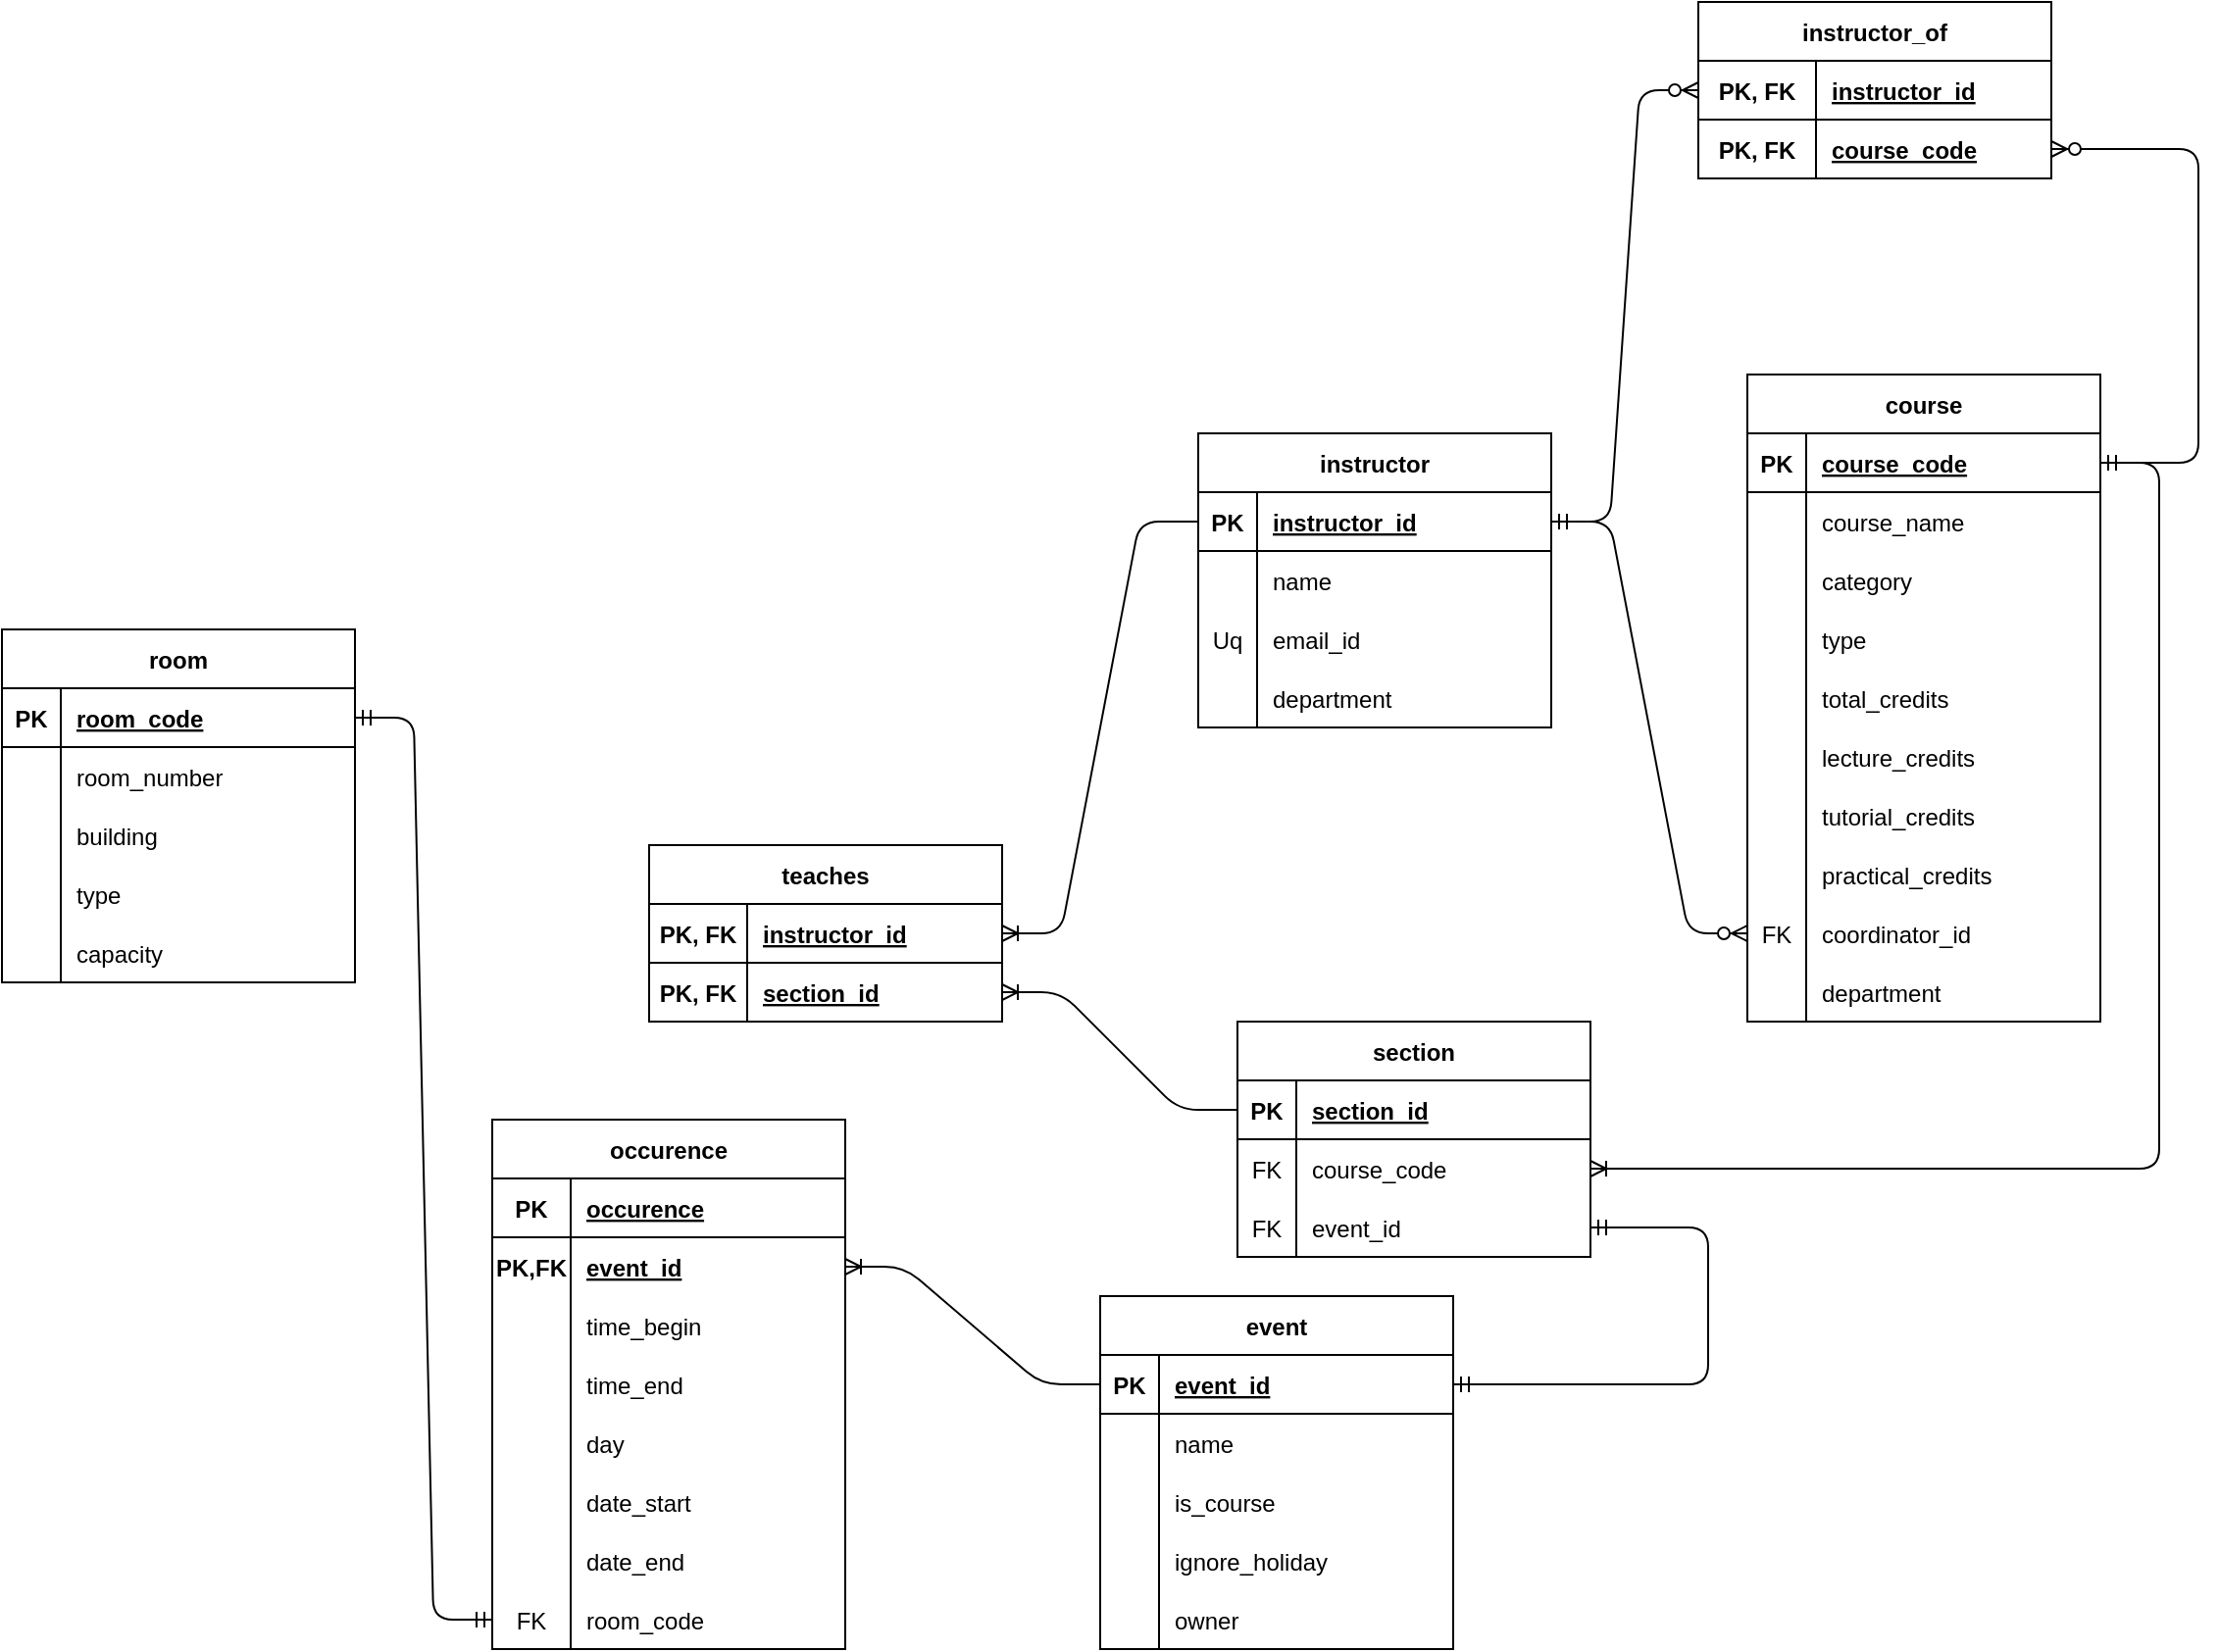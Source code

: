 <mxfile version="20.2.8" type="device"><diagram id="R2lEEEUBdFMjLlhIrx00" name="Page-1"><mxGraphModel dx="2333" dy="916" grid="1" gridSize="10" guides="1" tooltips="1" connect="1" arrows="1" fold="1" page="1" pageScale="1" pageWidth="850" pageHeight="1100" math="0" shadow="0" extFonts="Permanent Marker^https://fonts.googleapis.com/css?family=Permanent+Marker"><root><mxCell id="0"/><mxCell id="1" parent="0"/><mxCell id="2kXT-kww9R6bD1ugmdsY-1" value="instructor" style="shape=table;startSize=30;container=1;collapsible=1;childLayout=tableLayout;fixedRows=1;rowLines=0;fontStyle=1;align=center;resizeLast=1;" parent="1" vertex="1"><mxGeometry x="-10" y="320" width="180" height="150" as="geometry"><mxRectangle x="40" y="190" width="100" height="30" as="alternateBounds"/></mxGeometry></mxCell><mxCell id="2kXT-kww9R6bD1ugmdsY-2" value="" style="shape=tableRow;horizontal=0;startSize=0;swimlaneHead=0;swimlaneBody=0;fillColor=none;collapsible=0;dropTarget=0;points=[[0,0.5],[1,0.5]];portConstraint=eastwest;top=0;left=0;right=0;bottom=1;" parent="2kXT-kww9R6bD1ugmdsY-1" vertex="1"><mxGeometry y="30" width="180" height="30" as="geometry"/></mxCell><mxCell id="2kXT-kww9R6bD1ugmdsY-3" value="PK" style="shape=partialRectangle;connectable=0;fillColor=none;top=0;left=0;bottom=0;right=0;fontStyle=1;overflow=hidden;" parent="2kXT-kww9R6bD1ugmdsY-2" vertex="1"><mxGeometry width="30" height="30" as="geometry"><mxRectangle width="30" height="30" as="alternateBounds"/></mxGeometry></mxCell><mxCell id="2kXT-kww9R6bD1ugmdsY-4" value="instructor_id" style="shape=partialRectangle;connectable=0;fillColor=none;top=0;left=0;bottom=0;right=0;align=left;spacingLeft=6;fontStyle=5;overflow=hidden;" parent="2kXT-kww9R6bD1ugmdsY-2" vertex="1"><mxGeometry x="30" width="150" height="30" as="geometry"><mxRectangle width="150" height="30" as="alternateBounds"/></mxGeometry></mxCell><mxCell id="2kXT-kww9R6bD1ugmdsY-5" value="" style="shape=tableRow;horizontal=0;startSize=0;swimlaneHead=0;swimlaneBody=0;fillColor=none;collapsible=0;dropTarget=0;points=[[0,0.5],[1,0.5]];portConstraint=eastwest;top=0;left=0;right=0;bottom=0;" parent="2kXT-kww9R6bD1ugmdsY-1" vertex="1"><mxGeometry y="60" width="180" height="30" as="geometry"/></mxCell><mxCell id="2kXT-kww9R6bD1ugmdsY-6" value="" style="shape=partialRectangle;connectable=0;fillColor=none;top=0;left=0;bottom=0;right=0;editable=1;overflow=hidden;" parent="2kXT-kww9R6bD1ugmdsY-5" vertex="1"><mxGeometry width="30" height="30" as="geometry"><mxRectangle width="30" height="30" as="alternateBounds"/></mxGeometry></mxCell><mxCell id="2kXT-kww9R6bD1ugmdsY-7" value="name" style="shape=partialRectangle;connectable=0;fillColor=none;top=0;left=0;bottom=0;right=0;align=left;spacingLeft=6;overflow=hidden;" parent="2kXT-kww9R6bD1ugmdsY-5" vertex="1"><mxGeometry x="30" width="150" height="30" as="geometry"><mxRectangle width="150" height="30" as="alternateBounds"/></mxGeometry></mxCell><mxCell id="jFfILA4gGpIiPbLaMS4I-1" value="" style="shape=tableRow;horizontal=0;startSize=0;swimlaneHead=0;swimlaneBody=0;fillColor=none;collapsible=0;dropTarget=0;points=[[0,0.5],[1,0.5]];portConstraint=eastwest;top=0;left=0;right=0;bottom=0;" vertex="1" parent="2kXT-kww9R6bD1ugmdsY-1"><mxGeometry y="90" width="180" height="30" as="geometry"/></mxCell><mxCell id="jFfILA4gGpIiPbLaMS4I-2" value="Uq" style="shape=partialRectangle;connectable=0;fillColor=none;top=0;left=0;bottom=0;right=0;fontStyle=0;overflow=hidden;" vertex="1" parent="jFfILA4gGpIiPbLaMS4I-1"><mxGeometry width="30" height="30" as="geometry"><mxRectangle width="30" height="30" as="alternateBounds"/></mxGeometry></mxCell><mxCell id="jFfILA4gGpIiPbLaMS4I-3" value="email_id" style="shape=partialRectangle;connectable=0;fillColor=none;top=0;left=0;bottom=0;right=0;align=left;spacingLeft=6;fontStyle=0;overflow=hidden;" vertex="1" parent="jFfILA4gGpIiPbLaMS4I-1"><mxGeometry x="30" width="150" height="30" as="geometry"><mxRectangle width="150" height="30" as="alternateBounds"/></mxGeometry></mxCell><mxCell id="jFfILA4gGpIiPbLaMS4I-138" value="" style="shape=tableRow;horizontal=0;startSize=0;swimlaneHead=0;swimlaneBody=0;fillColor=none;collapsible=0;dropTarget=0;points=[[0,0.5],[1,0.5]];portConstraint=eastwest;top=0;left=0;right=0;bottom=0;" vertex="1" parent="2kXT-kww9R6bD1ugmdsY-1"><mxGeometry y="120" width="180" height="30" as="geometry"/></mxCell><mxCell id="jFfILA4gGpIiPbLaMS4I-139" value="" style="shape=partialRectangle;connectable=0;fillColor=none;top=0;left=0;bottom=0;right=0;editable=1;overflow=hidden;" vertex="1" parent="jFfILA4gGpIiPbLaMS4I-138"><mxGeometry width="30" height="30" as="geometry"><mxRectangle width="30" height="30" as="alternateBounds"/></mxGeometry></mxCell><mxCell id="jFfILA4gGpIiPbLaMS4I-140" value="department" style="shape=partialRectangle;connectable=0;fillColor=none;top=0;left=0;bottom=0;right=0;align=left;spacingLeft=6;overflow=hidden;" vertex="1" parent="jFfILA4gGpIiPbLaMS4I-138"><mxGeometry x="30" width="150" height="30" as="geometry"><mxRectangle width="150" height="30" as="alternateBounds"/></mxGeometry></mxCell><mxCell id="2kXT-kww9R6bD1ugmdsY-14" value="course" style="shape=table;startSize=30;container=1;collapsible=1;childLayout=tableLayout;fixedRows=1;rowLines=0;fontStyle=1;align=center;resizeLast=1;" parent="1" vertex="1"><mxGeometry x="270" y="290" width="180" height="330" as="geometry"/></mxCell><mxCell id="2kXT-kww9R6bD1ugmdsY-15" value="" style="shape=tableRow;horizontal=0;startSize=0;swimlaneHead=0;swimlaneBody=0;fillColor=none;collapsible=0;dropTarget=0;points=[[0,0.5],[1,0.5]];portConstraint=eastwest;top=0;left=0;right=0;bottom=1;" parent="2kXT-kww9R6bD1ugmdsY-14" vertex="1"><mxGeometry y="30" width="180" height="30" as="geometry"/></mxCell><mxCell id="2kXT-kww9R6bD1ugmdsY-16" value="PK" style="shape=partialRectangle;connectable=0;fillColor=none;top=0;left=0;bottom=0;right=0;fontStyle=1;overflow=hidden;" parent="2kXT-kww9R6bD1ugmdsY-15" vertex="1"><mxGeometry width="30" height="30" as="geometry"><mxRectangle width="30" height="30" as="alternateBounds"/></mxGeometry></mxCell><mxCell id="2kXT-kww9R6bD1ugmdsY-17" value="course_code" style="shape=partialRectangle;connectable=0;fillColor=none;top=0;left=0;bottom=0;right=0;align=left;spacingLeft=6;fontStyle=5;overflow=hidden;" parent="2kXT-kww9R6bD1ugmdsY-15" vertex="1"><mxGeometry x="30" width="150" height="30" as="geometry"><mxRectangle width="150" height="30" as="alternateBounds"/></mxGeometry></mxCell><mxCell id="2kXT-kww9R6bD1ugmdsY-18" value="" style="shape=tableRow;horizontal=0;startSize=0;swimlaneHead=0;swimlaneBody=0;fillColor=none;collapsible=0;dropTarget=0;points=[[0,0.5],[1,0.5]];portConstraint=eastwest;top=0;left=0;right=0;bottom=0;swimlaneLine=1;" parent="2kXT-kww9R6bD1ugmdsY-14" vertex="1"><mxGeometry y="60" width="180" height="30" as="geometry"/></mxCell><mxCell id="2kXT-kww9R6bD1ugmdsY-19" value="" style="shape=partialRectangle;connectable=0;fillColor=none;top=0;left=0;bottom=0;right=0;editable=1;overflow=hidden;" parent="2kXT-kww9R6bD1ugmdsY-18" vertex="1"><mxGeometry width="30" height="30" as="geometry"><mxRectangle width="30" height="30" as="alternateBounds"/></mxGeometry></mxCell><mxCell id="2kXT-kww9R6bD1ugmdsY-20" value="course_name" style="shape=partialRectangle;connectable=0;fillColor=none;top=0;left=0;bottom=0;right=0;align=left;spacingLeft=6;overflow=hidden;" parent="2kXT-kww9R6bD1ugmdsY-18" vertex="1"><mxGeometry x="30" width="150" height="30" as="geometry"><mxRectangle width="150" height="30" as="alternateBounds"/></mxGeometry></mxCell><mxCell id="2kXT-kww9R6bD1ugmdsY-21" value="" style="shape=tableRow;horizontal=0;startSize=0;swimlaneHead=0;swimlaneBody=0;fillColor=none;collapsible=0;dropTarget=0;points=[[0,0.5],[1,0.5]];portConstraint=eastwest;top=0;left=0;right=0;bottom=0;" parent="2kXT-kww9R6bD1ugmdsY-14" vertex="1"><mxGeometry y="90" width="180" height="30" as="geometry"/></mxCell><mxCell id="2kXT-kww9R6bD1ugmdsY-22" value="" style="shape=partialRectangle;connectable=0;fillColor=none;top=0;left=0;bottom=0;right=0;editable=1;overflow=hidden;" parent="2kXT-kww9R6bD1ugmdsY-21" vertex="1"><mxGeometry width="30" height="30" as="geometry"><mxRectangle width="30" height="30" as="alternateBounds"/></mxGeometry></mxCell><mxCell id="2kXT-kww9R6bD1ugmdsY-23" value="category" style="shape=partialRectangle;connectable=0;fillColor=none;top=0;left=0;bottom=0;right=0;align=left;spacingLeft=6;overflow=hidden;" parent="2kXT-kww9R6bD1ugmdsY-21" vertex="1"><mxGeometry x="30" width="150" height="30" as="geometry"><mxRectangle width="150" height="30" as="alternateBounds"/></mxGeometry></mxCell><mxCell id="2kXT-kww9R6bD1ugmdsY-24" value="" style="shape=tableRow;horizontal=0;startSize=0;swimlaneHead=0;swimlaneBody=0;fillColor=none;collapsible=0;dropTarget=0;points=[[0,0.5],[1,0.5]];portConstraint=eastwest;top=0;left=0;right=0;bottom=0;" parent="2kXT-kww9R6bD1ugmdsY-14" vertex="1"><mxGeometry y="120" width="180" height="30" as="geometry"/></mxCell><mxCell id="2kXT-kww9R6bD1ugmdsY-25" value="" style="shape=partialRectangle;connectable=0;fillColor=none;top=0;left=0;bottom=0;right=0;editable=1;overflow=hidden;" parent="2kXT-kww9R6bD1ugmdsY-24" vertex="1"><mxGeometry width="30" height="30" as="geometry"><mxRectangle width="30" height="30" as="alternateBounds"/></mxGeometry></mxCell><mxCell id="2kXT-kww9R6bD1ugmdsY-26" value="type" style="shape=partialRectangle;connectable=0;fillColor=none;top=0;left=0;bottom=0;right=0;align=left;spacingLeft=6;overflow=hidden;" parent="2kXT-kww9R6bD1ugmdsY-24" vertex="1"><mxGeometry x="30" width="150" height="30" as="geometry"><mxRectangle width="150" height="30" as="alternateBounds"/></mxGeometry></mxCell><mxCell id="2kXT-kww9R6bD1ugmdsY-28" value="" style="shape=tableRow;horizontal=0;startSize=0;swimlaneHead=0;swimlaneBody=0;fillColor=none;collapsible=0;dropTarget=0;points=[[0,0.5],[1,0.5]];portConstraint=eastwest;top=0;left=0;right=0;bottom=0;" parent="2kXT-kww9R6bD1ugmdsY-14" vertex="1"><mxGeometry y="150" width="180" height="30" as="geometry"/></mxCell><mxCell id="2kXT-kww9R6bD1ugmdsY-29" value="" style="shape=partialRectangle;connectable=0;fillColor=none;top=0;left=0;bottom=0;right=0;editable=1;overflow=hidden;" parent="2kXT-kww9R6bD1ugmdsY-28" vertex="1"><mxGeometry width="30" height="30" as="geometry"><mxRectangle width="30" height="30" as="alternateBounds"/></mxGeometry></mxCell><mxCell id="2kXT-kww9R6bD1ugmdsY-30" value="total_credits" style="shape=partialRectangle;connectable=0;fillColor=none;top=0;left=0;bottom=0;right=0;align=left;spacingLeft=6;overflow=hidden;" parent="2kXT-kww9R6bD1ugmdsY-28" vertex="1"><mxGeometry x="30" width="150" height="30" as="geometry"><mxRectangle width="150" height="30" as="alternateBounds"/></mxGeometry></mxCell><mxCell id="2kXT-kww9R6bD1ugmdsY-36" value="" style="shape=tableRow;horizontal=0;startSize=0;swimlaneHead=0;swimlaneBody=0;fillColor=none;collapsible=0;dropTarget=0;points=[[0,0.5],[1,0.5]];portConstraint=eastwest;top=0;left=0;right=0;bottom=0;" parent="2kXT-kww9R6bD1ugmdsY-14" vertex="1"><mxGeometry y="180" width="180" height="30" as="geometry"/></mxCell><mxCell id="2kXT-kww9R6bD1ugmdsY-37" value="" style="shape=partialRectangle;connectable=0;fillColor=none;top=0;left=0;bottom=0;right=0;editable=1;overflow=hidden;" parent="2kXT-kww9R6bD1ugmdsY-36" vertex="1"><mxGeometry width="30" height="30" as="geometry"><mxRectangle width="30" height="30" as="alternateBounds"/></mxGeometry></mxCell><mxCell id="2kXT-kww9R6bD1ugmdsY-38" value="lecture_credits" style="shape=partialRectangle;connectable=0;fillColor=none;top=0;left=0;bottom=0;right=0;align=left;spacingLeft=6;overflow=hidden;" parent="2kXT-kww9R6bD1ugmdsY-36" vertex="1"><mxGeometry x="30" width="150" height="30" as="geometry"><mxRectangle width="150" height="30" as="alternateBounds"/></mxGeometry></mxCell><mxCell id="2kXT-kww9R6bD1ugmdsY-32" value="" style="shape=tableRow;horizontal=0;startSize=0;swimlaneHead=0;swimlaneBody=0;fillColor=none;collapsible=0;dropTarget=0;points=[[0,0.5],[1,0.5]];portConstraint=eastwest;top=0;left=0;right=0;bottom=0;" parent="2kXT-kww9R6bD1ugmdsY-14" vertex="1"><mxGeometry y="210" width="180" height="30" as="geometry"/></mxCell><mxCell id="2kXT-kww9R6bD1ugmdsY-33" value="" style="shape=partialRectangle;connectable=0;fillColor=none;top=0;left=0;bottom=0;right=0;editable=1;overflow=hidden;" parent="2kXT-kww9R6bD1ugmdsY-32" vertex="1"><mxGeometry width="30" height="30" as="geometry"><mxRectangle width="30" height="30" as="alternateBounds"/></mxGeometry></mxCell><mxCell id="2kXT-kww9R6bD1ugmdsY-34" value="tutorial_credits" style="shape=partialRectangle;connectable=0;fillColor=none;top=0;left=0;bottom=0;right=0;align=left;spacingLeft=6;overflow=hidden;" parent="2kXT-kww9R6bD1ugmdsY-32" vertex="1"><mxGeometry x="30" width="150" height="30" as="geometry"><mxRectangle width="150" height="30" as="alternateBounds"/></mxGeometry></mxCell><mxCell id="2kXT-kww9R6bD1ugmdsY-40" value="" style="shape=tableRow;horizontal=0;startSize=0;swimlaneHead=0;swimlaneBody=0;fillColor=none;collapsible=0;dropTarget=0;points=[[0,0.5],[1,0.5]];portConstraint=eastwest;top=0;left=0;right=0;bottom=0;" parent="2kXT-kww9R6bD1ugmdsY-14" vertex="1"><mxGeometry y="240" width="180" height="30" as="geometry"/></mxCell><mxCell id="2kXT-kww9R6bD1ugmdsY-41" value="" style="shape=partialRectangle;connectable=0;fillColor=none;top=0;left=0;bottom=0;right=0;editable=1;overflow=hidden;" parent="2kXT-kww9R6bD1ugmdsY-40" vertex="1"><mxGeometry width="30" height="30" as="geometry"><mxRectangle width="30" height="30" as="alternateBounds"/></mxGeometry></mxCell><mxCell id="2kXT-kww9R6bD1ugmdsY-42" value="practical_credits" style="shape=partialRectangle;connectable=0;fillColor=none;top=0;left=0;bottom=0;right=0;align=left;spacingLeft=6;overflow=hidden;" parent="2kXT-kww9R6bD1ugmdsY-40" vertex="1"><mxGeometry x="30" width="150" height="30" as="geometry"><mxRectangle width="150" height="30" as="alternateBounds"/></mxGeometry></mxCell><mxCell id="2kXT-kww9R6bD1ugmdsY-48" value="" style="shape=tableRow;horizontal=0;startSize=0;swimlaneHead=0;swimlaneBody=0;fillColor=none;collapsible=0;dropTarget=0;points=[[0,0.5],[1,0.5]];portConstraint=eastwest;top=0;left=0;right=0;bottom=0;" parent="2kXT-kww9R6bD1ugmdsY-14" vertex="1"><mxGeometry y="270" width="180" height="30" as="geometry"/></mxCell><mxCell id="2kXT-kww9R6bD1ugmdsY-49" value="FK" style="shape=partialRectangle;connectable=0;fillColor=none;top=0;left=0;bottom=0;right=0;fontStyle=0;overflow=hidden;" parent="2kXT-kww9R6bD1ugmdsY-48" vertex="1"><mxGeometry width="30" height="30" as="geometry"><mxRectangle width="30" height="30" as="alternateBounds"/></mxGeometry></mxCell><mxCell id="2kXT-kww9R6bD1ugmdsY-50" value="coordinator_id" style="shape=partialRectangle;connectable=0;fillColor=none;top=0;left=0;bottom=0;right=0;align=left;spacingLeft=6;fontStyle=0;overflow=hidden;" parent="2kXT-kww9R6bD1ugmdsY-48" vertex="1"><mxGeometry x="30" width="150" height="30" as="geometry"><mxRectangle width="150" height="30" as="alternateBounds"/></mxGeometry></mxCell><mxCell id="jFfILA4gGpIiPbLaMS4I-135" value="" style="shape=tableRow;horizontal=0;startSize=0;swimlaneHead=0;swimlaneBody=0;fillColor=none;collapsible=0;dropTarget=0;points=[[0,0.5],[1,0.5]];portConstraint=eastwest;top=0;left=0;right=0;bottom=0;" vertex="1" parent="2kXT-kww9R6bD1ugmdsY-14"><mxGeometry y="300" width="180" height="30" as="geometry"/></mxCell><mxCell id="jFfILA4gGpIiPbLaMS4I-136" value="" style="shape=partialRectangle;connectable=0;fillColor=none;top=0;left=0;bottom=0;right=0;editable=1;overflow=hidden;" vertex="1" parent="jFfILA4gGpIiPbLaMS4I-135"><mxGeometry width="30" height="30" as="geometry"><mxRectangle width="30" height="30" as="alternateBounds"/></mxGeometry></mxCell><mxCell id="jFfILA4gGpIiPbLaMS4I-137" value="department" style="shape=partialRectangle;connectable=0;fillColor=none;top=0;left=0;bottom=0;right=0;align=left;spacingLeft=6;overflow=hidden;" vertex="1" parent="jFfILA4gGpIiPbLaMS4I-135"><mxGeometry x="30" width="150" height="30" as="geometry"><mxRectangle width="150" height="30" as="alternateBounds"/></mxGeometry></mxCell><mxCell id="2kXT-kww9R6bD1ugmdsY-51" value="" style="edgeStyle=entityRelationEdgeStyle;fontSize=12;html=1;endArrow=ERzeroToMany;startArrow=ERmandOne;rounded=1;entryX=0;entryY=0.5;entryDx=0;entryDy=0;exitX=1;exitY=0.5;exitDx=0;exitDy=0;" parent="1" source="2kXT-kww9R6bD1ugmdsY-2" target="2kXT-kww9R6bD1ugmdsY-48" edge="1"><mxGeometry width="100" height="100" relative="1" as="geometry"><mxPoint x="10" y="550" as="sourcePoint"/><mxPoint x="220" y="510" as="targetPoint"/></mxGeometry></mxCell><mxCell id="2kXT-kww9R6bD1ugmdsY-52" value="instructor_of" style="shape=table;startSize=30;container=1;collapsible=1;childLayout=tableLayout;fixedRows=1;rowLines=0;fontStyle=1;align=center;resizeLast=1;" parent="1" vertex="1"><mxGeometry x="245" y="100" width="180" height="90" as="geometry"/></mxCell><mxCell id="2kXT-kww9R6bD1ugmdsY-53" value="" style="shape=tableRow;horizontal=0;startSize=0;swimlaneHead=0;swimlaneBody=0;fillColor=none;collapsible=0;dropTarget=0;points=[[0,0.5],[1,0.5]];portConstraint=eastwest;top=0;left=0;right=0;bottom=1;" parent="2kXT-kww9R6bD1ugmdsY-52" vertex="1"><mxGeometry y="30" width="180" height="30" as="geometry"/></mxCell><mxCell id="2kXT-kww9R6bD1ugmdsY-54" value="PK, FK" style="shape=partialRectangle;connectable=0;fillColor=none;top=0;left=0;bottom=0;right=0;fontStyle=1;overflow=hidden;" parent="2kXT-kww9R6bD1ugmdsY-53" vertex="1"><mxGeometry width="60" height="30" as="geometry"><mxRectangle width="60" height="30" as="alternateBounds"/></mxGeometry></mxCell><mxCell id="2kXT-kww9R6bD1ugmdsY-55" value="instructor_id" style="shape=partialRectangle;connectable=0;fillColor=none;top=0;left=0;bottom=0;right=0;align=left;spacingLeft=6;fontStyle=5;overflow=hidden;" parent="2kXT-kww9R6bD1ugmdsY-53" vertex="1"><mxGeometry x="60" width="120" height="30" as="geometry"><mxRectangle width="120" height="30" as="alternateBounds"/></mxGeometry></mxCell><mxCell id="2kXT-kww9R6bD1ugmdsY-66" value="" style="shape=tableRow;horizontal=0;startSize=0;swimlaneHead=0;swimlaneBody=0;fillColor=none;collapsible=0;dropTarget=0;points=[[0,0.5],[1,0.5]];portConstraint=eastwest;top=0;left=0;right=0;bottom=1;" parent="2kXT-kww9R6bD1ugmdsY-52" vertex="1"><mxGeometry y="60" width="180" height="30" as="geometry"/></mxCell><mxCell id="2kXT-kww9R6bD1ugmdsY-67" value="PK, FK" style="shape=partialRectangle;connectable=0;fillColor=none;top=0;left=0;bottom=0;right=0;fontStyle=1;overflow=hidden;" parent="2kXT-kww9R6bD1ugmdsY-66" vertex="1"><mxGeometry width="60" height="30" as="geometry"><mxRectangle width="60" height="30" as="alternateBounds"/></mxGeometry></mxCell><mxCell id="2kXT-kww9R6bD1ugmdsY-68" value="course_code" style="shape=partialRectangle;connectable=0;fillColor=none;top=0;left=0;bottom=0;right=0;align=left;spacingLeft=6;fontStyle=5;overflow=hidden;" parent="2kXT-kww9R6bD1ugmdsY-66" vertex="1"><mxGeometry x="60" width="120" height="30" as="geometry"><mxRectangle width="120" height="30" as="alternateBounds"/></mxGeometry></mxCell><mxCell id="2kXT-kww9R6bD1ugmdsY-69" value="" style="edgeStyle=entityRelationEdgeStyle;fontSize=12;html=1;endArrow=ERzeroToMany;startArrow=ERmandOne;rounded=1;entryX=0;entryY=0.5;entryDx=0;entryDy=0;exitX=1;exitY=0.5;exitDx=0;exitDy=0;" parent="1" source="2kXT-kww9R6bD1ugmdsY-2" target="2kXT-kww9R6bD1ugmdsY-53" edge="1"><mxGeometry width="100" height="100" relative="1" as="geometry"><mxPoint x="370" y="470" as="sourcePoint"/><mxPoint x="470" y="370" as="targetPoint"/></mxGeometry></mxCell><mxCell id="2kXT-kww9R6bD1ugmdsY-70" value="" style="fontSize=12;html=1;endArrow=ERzeroToMany;startArrow=ERmandOne;rounded=1;entryX=1;entryY=0.5;entryDx=0;entryDy=0;edgeStyle=orthogonalEdgeStyle;exitX=1;exitY=0.5;exitDx=0;exitDy=0;" parent="1" source="2kXT-kww9R6bD1ugmdsY-15" target="2kXT-kww9R6bD1ugmdsY-66" edge="1"><mxGeometry width="100" height="100" relative="1" as="geometry"><mxPoint x="550" y="350" as="sourcePoint"/><mxPoint x="470" y="350" as="targetPoint"/><Array as="points"><mxPoint x="500" y="335"/><mxPoint x="500" y="175"/></Array></mxGeometry></mxCell><mxCell id="2kXT-kww9R6bD1ugmdsY-71" value="section" style="shape=table;startSize=30;container=1;collapsible=1;childLayout=tableLayout;fixedRows=1;rowLines=0;fontStyle=1;align=center;resizeLast=1;" parent="1" vertex="1"><mxGeometry x="10" y="620" width="180" height="120" as="geometry"/></mxCell><mxCell id="2kXT-kww9R6bD1ugmdsY-72" value="" style="shape=tableRow;horizontal=0;startSize=0;swimlaneHead=0;swimlaneBody=0;fillColor=none;collapsible=0;dropTarget=0;points=[[0,0.5],[1,0.5]];portConstraint=eastwest;top=0;left=0;right=0;bottom=1;" parent="2kXT-kww9R6bD1ugmdsY-71" vertex="1"><mxGeometry y="30" width="180" height="30" as="geometry"/></mxCell><mxCell id="2kXT-kww9R6bD1ugmdsY-73" value="PK" style="shape=partialRectangle;connectable=0;fillColor=none;top=0;left=0;bottom=0;right=0;fontStyle=1;overflow=hidden;" parent="2kXT-kww9R6bD1ugmdsY-72" vertex="1"><mxGeometry width="30" height="30" as="geometry"><mxRectangle width="30" height="30" as="alternateBounds"/></mxGeometry></mxCell><mxCell id="2kXT-kww9R6bD1ugmdsY-74" value="section_id" style="shape=partialRectangle;connectable=0;fillColor=none;top=0;left=0;bottom=0;right=0;align=left;spacingLeft=6;fontStyle=5;overflow=hidden;" parent="2kXT-kww9R6bD1ugmdsY-72" vertex="1"><mxGeometry x="30" width="150" height="30" as="geometry"><mxRectangle width="150" height="30" as="alternateBounds"/></mxGeometry></mxCell><mxCell id="jFfILA4gGpIiPbLaMS4I-7" value="" style="shape=tableRow;horizontal=0;startSize=0;swimlaneHead=0;swimlaneBody=0;fillColor=none;collapsible=0;dropTarget=0;points=[[0,0.5],[1,0.5]];portConstraint=eastwest;top=0;left=0;right=0;bottom=0;" vertex="1" parent="2kXT-kww9R6bD1ugmdsY-71"><mxGeometry y="60" width="180" height="30" as="geometry"/></mxCell><mxCell id="jFfILA4gGpIiPbLaMS4I-8" value="FK" style="shape=partialRectangle;connectable=0;fillColor=none;top=0;left=0;bottom=0;right=0;fontStyle=0;overflow=hidden;" vertex="1" parent="jFfILA4gGpIiPbLaMS4I-7"><mxGeometry width="30" height="30" as="geometry"><mxRectangle width="30" height="30" as="alternateBounds"/></mxGeometry></mxCell><mxCell id="jFfILA4gGpIiPbLaMS4I-9" value="course_code" style="shape=partialRectangle;connectable=0;fillColor=none;top=0;left=0;bottom=0;right=0;align=left;spacingLeft=6;fontStyle=0;overflow=hidden;" vertex="1" parent="jFfILA4gGpIiPbLaMS4I-7"><mxGeometry x="30" width="150" height="30" as="geometry"><mxRectangle width="150" height="30" as="alternateBounds"/></mxGeometry></mxCell><mxCell id="jFfILA4gGpIiPbLaMS4I-132" value="" style="shape=tableRow;horizontal=0;startSize=0;swimlaneHead=0;swimlaneBody=0;fillColor=none;collapsible=0;dropTarget=0;points=[[0,0.5],[1,0.5]];portConstraint=eastwest;top=0;left=0;right=0;bottom=0;" vertex="1" parent="2kXT-kww9R6bD1ugmdsY-71"><mxGeometry y="90" width="180" height="30" as="geometry"/></mxCell><mxCell id="jFfILA4gGpIiPbLaMS4I-133" value="FK" style="shape=partialRectangle;connectable=0;fillColor=none;top=0;left=0;bottom=0;right=0;fontStyle=0;overflow=hidden;" vertex="1" parent="jFfILA4gGpIiPbLaMS4I-132"><mxGeometry width="30" height="30" as="geometry"><mxRectangle width="30" height="30" as="alternateBounds"/></mxGeometry></mxCell><mxCell id="jFfILA4gGpIiPbLaMS4I-134" value="event_id" style="shape=partialRectangle;connectable=0;fillColor=none;top=0;left=0;bottom=0;right=0;align=left;spacingLeft=6;fontStyle=0;overflow=hidden;" vertex="1" parent="jFfILA4gGpIiPbLaMS4I-132"><mxGeometry x="30" width="150" height="30" as="geometry"><mxRectangle width="150" height="30" as="alternateBounds"/></mxGeometry></mxCell><mxCell id="jFfILA4gGpIiPbLaMS4I-10" value="" style="edgeStyle=orthogonalEdgeStyle;fontSize=12;html=1;endArrow=ERoneToMany;rounded=1;exitX=1;exitY=0.5;exitDx=0;exitDy=0;entryX=1;entryY=0.5;entryDx=0;entryDy=0;" edge="1" parent="1" source="2kXT-kww9R6bD1ugmdsY-15" target="jFfILA4gGpIiPbLaMS4I-7"><mxGeometry width="100" height="100" relative="1" as="geometry"><mxPoint x="430" y="610" as="sourcePoint"/><mxPoint x="290" y="670" as="targetPoint"/><Array as="points"><mxPoint x="480" y="335"/><mxPoint x="480" y="695"/></Array></mxGeometry></mxCell><mxCell id="jFfILA4gGpIiPbLaMS4I-11" value="teaches" style="shape=table;startSize=30;container=1;collapsible=1;childLayout=tableLayout;fixedRows=1;rowLines=0;fontStyle=1;align=center;resizeLast=1;" vertex="1" parent="1"><mxGeometry x="-290" y="530" width="180" height="90" as="geometry"/></mxCell><mxCell id="jFfILA4gGpIiPbLaMS4I-12" value="" style="shape=tableRow;horizontal=0;startSize=0;swimlaneHead=0;swimlaneBody=0;fillColor=none;collapsible=0;dropTarget=0;points=[[0,0.5],[1,0.5]];portConstraint=eastwest;top=0;left=0;right=0;bottom=1;" vertex="1" parent="jFfILA4gGpIiPbLaMS4I-11"><mxGeometry y="30" width="180" height="30" as="geometry"/></mxCell><mxCell id="jFfILA4gGpIiPbLaMS4I-13" value="PK, FK" style="shape=partialRectangle;connectable=0;fillColor=none;top=0;left=0;bottom=0;right=0;fontStyle=1;overflow=hidden;" vertex="1" parent="jFfILA4gGpIiPbLaMS4I-12"><mxGeometry width="50" height="30" as="geometry"><mxRectangle width="50" height="30" as="alternateBounds"/></mxGeometry></mxCell><mxCell id="jFfILA4gGpIiPbLaMS4I-14" value="instructor_id" style="shape=partialRectangle;connectable=0;fillColor=none;top=0;left=0;bottom=0;right=0;align=left;spacingLeft=6;fontStyle=5;overflow=hidden;" vertex="1" parent="jFfILA4gGpIiPbLaMS4I-12"><mxGeometry x="50" width="130" height="30" as="geometry"><mxRectangle width="130" height="30" as="alternateBounds"/></mxGeometry></mxCell><mxCell id="jFfILA4gGpIiPbLaMS4I-24" value="" style="shape=tableRow;horizontal=0;startSize=0;swimlaneHead=0;swimlaneBody=0;fillColor=none;collapsible=0;dropTarget=0;points=[[0,0.5],[1,0.5]];portConstraint=eastwest;top=0;left=0;right=0;bottom=0;" vertex="1" parent="jFfILA4gGpIiPbLaMS4I-11"><mxGeometry y="60" width="180" height="30" as="geometry"/></mxCell><mxCell id="jFfILA4gGpIiPbLaMS4I-25" value="PK, FK" style="shape=partialRectangle;connectable=0;fillColor=none;top=0;left=0;bottom=0;right=0;fontStyle=1;overflow=hidden;" vertex="1" parent="jFfILA4gGpIiPbLaMS4I-24"><mxGeometry width="50" height="30" as="geometry"><mxRectangle width="50" height="30" as="alternateBounds"/></mxGeometry></mxCell><mxCell id="jFfILA4gGpIiPbLaMS4I-26" value="section_id" style="shape=partialRectangle;connectable=0;fillColor=none;top=0;left=0;bottom=0;right=0;align=left;spacingLeft=6;fontStyle=5;overflow=hidden;" vertex="1" parent="jFfILA4gGpIiPbLaMS4I-24"><mxGeometry x="50" width="130" height="30" as="geometry"><mxRectangle width="130" height="30" as="alternateBounds"/></mxGeometry></mxCell><mxCell id="jFfILA4gGpIiPbLaMS4I-28" value="" style="edgeStyle=entityRelationEdgeStyle;fontSize=12;html=1;endArrow=ERoneToMany;rounded=1;exitX=0;exitY=0.5;exitDx=0;exitDy=0;entryX=1;entryY=0.5;entryDx=0;entryDy=0;" edge="1" parent="1" source="2kXT-kww9R6bD1ugmdsY-72" target="jFfILA4gGpIiPbLaMS4I-24"><mxGeometry width="100" height="100" relative="1" as="geometry"><mxPoint x="130" y="580" as="sourcePoint"/><mxPoint x="230" y="480" as="targetPoint"/></mxGeometry></mxCell><mxCell id="jFfILA4gGpIiPbLaMS4I-29" value="" style="edgeStyle=entityRelationEdgeStyle;fontSize=12;html=1;endArrow=ERoneToMany;rounded=1;entryX=1;entryY=0.5;entryDx=0;entryDy=0;exitX=0;exitY=0.5;exitDx=0;exitDy=0;" edge="1" parent="1" source="2kXT-kww9R6bD1ugmdsY-2" target="jFfILA4gGpIiPbLaMS4I-12"><mxGeometry width="100" height="100" relative="1" as="geometry"><mxPoint x="130" y="580" as="sourcePoint"/><mxPoint x="230" y="480" as="targetPoint"/></mxGeometry></mxCell><mxCell id="jFfILA4gGpIiPbLaMS4I-30" value="room" style="shape=table;startSize=30;container=1;collapsible=1;childLayout=tableLayout;fixedRows=1;rowLines=0;fontStyle=1;align=center;resizeLast=1;" vertex="1" parent="1"><mxGeometry x="-620" y="420" width="180" height="180" as="geometry"/></mxCell><mxCell id="jFfILA4gGpIiPbLaMS4I-31" value="" style="shape=tableRow;horizontal=0;startSize=0;swimlaneHead=0;swimlaneBody=0;fillColor=none;collapsible=0;dropTarget=0;points=[[0,0.5],[1,0.5]];portConstraint=eastwest;top=0;left=0;right=0;bottom=1;" vertex="1" parent="jFfILA4gGpIiPbLaMS4I-30"><mxGeometry y="30" width="180" height="30" as="geometry"/></mxCell><mxCell id="jFfILA4gGpIiPbLaMS4I-32" value="PK" style="shape=partialRectangle;connectable=0;fillColor=none;top=0;left=0;bottom=0;right=0;fontStyle=1;overflow=hidden;" vertex="1" parent="jFfILA4gGpIiPbLaMS4I-31"><mxGeometry width="30" height="30" as="geometry"><mxRectangle width="30" height="30" as="alternateBounds"/></mxGeometry></mxCell><mxCell id="jFfILA4gGpIiPbLaMS4I-33" value="room_code" style="shape=partialRectangle;connectable=0;fillColor=none;top=0;left=0;bottom=0;right=0;align=left;spacingLeft=6;fontStyle=5;overflow=hidden;" vertex="1" parent="jFfILA4gGpIiPbLaMS4I-31"><mxGeometry x="30" width="150" height="30" as="geometry"><mxRectangle width="150" height="30" as="alternateBounds"/></mxGeometry></mxCell><mxCell id="jFfILA4gGpIiPbLaMS4I-43" value="" style="shape=tableRow;horizontal=0;startSize=0;swimlaneHead=0;swimlaneBody=0;fillColor=none;collapsible=0;dropTarget=0;points=[[0,0.5],[1,0.5]];portConstraint=eastwest;top=0;left=0;right=0;bottom=0;" vertex="1" parent="jFfILA4gGpIiPbLaMS4I-30"><mxGeometry y="60" width="180" height="30" as="geometry"/></mxCell><mxCell id="jFfILA4gGpIiPbLaMS4I-44" value="" style="shape=partialRectangle;connectable=0;fillColor=none;top=0;left=0;bottom=0;right=0;editable=1;overflow=hidden;" vertex="1" parent="jFfILA4gGpIiPbLaMS4I-43"><mxGeometry width="30" height="30" as="geometry"><mxRectangle width="30" height="30" as="alternateBounds"/></mxGeometry></mxCell><mxCell id="jFfILA4gGpIiPbLaMS4I-45" value="room_number" style="shape=partialRectangle;connectable=0;fillColor=none;top=0;left=0;bottom=0;right=0;align=left;spacingLeft=6;overflow=hidden;" vertex="1" parent="jFfILA4gGpIiPbLaMS4I-43"><mxGeometry x="30" width="150" height="30" as="geometry"><mxRectangle width="150" height="30" as="alternateBounds"/></mxGeometry></mxCell><mxCell id="jFfILA4gGpIiPbLaMS4I-46" value="" style="shape=tableRow;horizontal=0;startSize=0;swimlaneHead=0;swimlaneBody=0;fillColor=none;collapsible=0;dropTarget=0;points=[[0,0.5],[1,0.5]];portConstraint=eastwest;top=0;left=0;right=0;bottom=0;" vertex="1" parent="jFfILA4gGpIiPbLaMS4I-30"><mxGeometry y="90" width="180" height="30" as="geometry"/></mxCell><mxCell id="jFfILA4gGpIiPbLaMS4I-47" value="" style="shape=partialRectangle;connectable=0;fillColor=none;top=0;left=0;bottom=0;right=0;editable=1;overflow=hidden;" vertex="1" parent="jFfILA4gGpIiPbLaMS4I-46"><mxGeometry width="30" height="30" as="geometry"><mxRectangle width="30" height="30" as="alternateBounds"/></mxGeometry></mxCell><mxCell id="jFfILA4gGpIiPbLaMS4I-48" value="building" style="shape=partialRectangle;connectable=0;fillColor=none;top=0;left=0;bottom=0;right=0;align=left;spacingLeft=6;overflow=hidden;" vertex="1" parent="jFfILA4gGpIiPbLaMS4I-46"><mxGeometry x="30" width="150" height="30" as="geometry"><mxRectangle width="150" height="30" as="alternateBounds"/></mxGeometry></mxCell><mxCell id="jFfILA4gGpIiPbLaMS4I-49" value="" style="shape=tableRow;horizontal=0;startSize=0;swimlaneHead=0;swimlaneBody=0;fillColor=none;collapsible=0;dropTarget=0;points=[[0,0.5],[1,0.5]];portConstraint=eastwest;top=0;left=0;right=0;bottom=0;" vertex="1" parent="jFfILA4gGpIiPbLaMS4I-30"><mxGeometry y="120" width="180" height="30" as="geometry"/></mxCell><mxCell id="jFfILA4gGpIiPbLaMS4I-50" value="" style="shape=partialRectangle;connectable=0;fillColor=none;top=0;left=0;bottom=0;right=0;editable=1;overflow=hidden;" vertex="1" parent="jFfILA4gGpIiPbLaMS4I-49"><mxGeometry width="30" height="30" as="geometry"><mxRectangle width="30" height="30" as="alternateBounds"/></mxGeometry></mxCell><mxCell id="jFfILA4gGpIiPbLaMS4I-51" value="type" style="shape=partialRectangle;connectable=0;fillColor=none;top=0;left=0;bottom=0;right=0;align=left;spacingLeft=6;overflow=hidden;" vertex="1" parent="jFfILA4gGpIiPbLaMS4I-49"><mxGeometry x="30" width="150" height="30" as="geometry"><mxRectangle width="150" height="30" as="alternateBounds"/></mxGeometry></mxCell><mxCell id="jFfILA4gGpIiPbLaMS4I-52" value="" style="shape=tableRow;horizontal=0;startSize=0;swimlaneHead=0;swimlaneBody=0;fillColor=none;collapsible=0;dropTarget=0;points=[[0,0.5],[1,0.5]];portConstraint=eastwest;top=0;left=0;right=0;bottom=0;" vertex="1" parent="jFfILA4gGpIiPbLaMS4I-30"><mxGeometry y="150" width="180" height="30" as="geometry"/></mxCell><mxCell id="jFfILA4gGpIiPbLaMS4I-53" value="" style="shape=partialRectangle;connectable=0;fillColor=none;top=0;left=0;bottom=0;right=0;editable=1;overflow=hidden;" vertex="1" parent="jFfILA4gGpIiPbLaMS4I-52"><mxGeometry width="30" height="30" as="geometry"><mxRectangle width="30" height="30" as="alternateBounds"/></mxGeometry></mxCell><mxCell id="jFfILA4gGpIiPbLaMS4I-54" value="capacity" style="shape=partialRectangle;connectable=0;fillColor=none;top=0;left=0;bottom=0;right=0;align=left;spacingLeft=6;overflow=hidden;" vertex="1" parent="jFfILA4gGpIiPbLaMS4I-52"><mxGeometry x="30" width="150" height="30" as="geometry"><mxRectangle width="150" height="30" as="alternateBounds"/></mxGeometry></mxCell><mxCell id="jFfILA4gGpIiPbLaMS4I-55" value="event" style="shape=table;startSize=30;container=1;collapsible=1;childLayout=tableLayout;fixedRows=1;rowLines=0;fontStyle=1;align=center;resizeLast=1;" vertex="1" parent="1"><mxGeometry x="-60" y="760" width="180" height="180" as="geometry"/></mxCell><mxCell id="jFfILA4gGpIiPbLaMS4I-56" value="" style="shape=tableRow;horizontal=0;startSize=0;swimlaneHead=0;swimlaneBody=0;fillColor=none;collapsible=0;dropTarget=0;points=[[0,0.5],[1,0.5]];portConstraint=eastwest;top=0;left=0;right=0;bottom=1;" vertex="1" parent="jFfILA4gGpIiPbLaMS4I-55"><mxGeometry y="30" width="180" height="30" as="geometry"/></mxCell><mxCell id="jFfILA4gGpIiPbLaMS4I-57" value="PK" style="shape=partialRectangle;connectable=0;fillColor=none;top=0;left=0;bottom=0;right=0;fontStyle=1;overflow=hidden;" vertex="1" parent="jFfILA4gGpIiPbLaMS4I-56"><mxGeometry width="30" height="30" as="geometry"><mxRectangle width="30" height="30" as="alternateBounds"/></mxGeometry></mxCell><mxCell id="jFfILA4gGpIiPbLaMS4I-58" value="event_id" style="shape=partialRectangle;connectable=0;fillColor=none;top=0;left=0;bottom=0;right=0;align=left;spacingLeft=6;fontStyle=5;overflow=hidden;" vertex="1" parent="jFfILA4gGpIiPbLaMS4I-56"><mxGeometry x="30" width="150" height="30" as="geometry"><mxRectangle width="150" height="30" as="alternateBounds"/></mxGeometry></mxCell><mxCell id="jFfILA4gGpIiPbLaMS4I-59" value="" style="shape=tableRow;horizontal=0;startSize=0;swimlaneHead=0;swimlaneBody=0;fillColor=none;collapsible=0;dropTarget=0;points=[[0,0.5],[1,0.5]];portConstraint=eastwest;top=0;left=0;right=0;bottom=0;" vertex="1" parent="jFfILA4gGpIiPbLaMS4I-55"><mxGeometry y="60" width="180" height="30" as="geometry"/></mxCell><mxCell id="jFfILA4gGpIiPbLaMS4I-60" value="" style="shape=partialRectangle;connectable=0;fillColor=none;top=0;left=0;bottom=0;right=0;editable=1;overflow=hidden;" vertex="1" parent="jFfILA4gGpIiPbLaMS4I-59"><mxGeometry width="30" height="30" as="geometry"><mxRectangle width="30" height="30" as="alternateBounds"/></mxGeometry></mxCell><mxCell id="jFfILA4gGpIiPbLaMS4I-61" value="name" style="shape=partialRectangle;connectable=0;fillColor=none;top=0;left=0;bottom=0;right=0;align=left;spacingLeft=6;overflow=hidden;" vertex="1" parent="jFfILA4gGpIiPbLaMS4I-59"><mxGeometry x="30" width="150" height="30" as="geometry"><mxRectangle width="150" height="30" as="alternateBounds"/></mxGeometry></mxCell><mxCell id="jFfILA4gGpIiPbLaMS4I-62" value="" style="shape=tableRow;horizontal=0;startSize=0;swimlaneHead=0;swimlaneBody=0;fillColor=none;collapsible=0;dropTarget=0;points=[[0,0.5],[1,0.5]];portConstraint=eastwest;top=0;left=0;right=0;bottom=0;" vertex="1" parent="jFfILA4gGpIiPbLaMS4I-55"><mxGeometry y="90" width="180" height="30" as="geometry"/></mxCell><mxCell id="jFfILA4gGpIiPbLaMS4I-63" value="" style="shape=partialRectangle;connectable=0;fillColor=none;top=0;left=0;bottom=0;right=0;editable=1;overflow=hidden;" vertex="1" parent="jFfILA4gGpIiPbLaMS4I-62"><mxGeometry width="30" height="30" as="geometry"><mxRectangle width="30" height="30" as="alternateBounds"/></mxGeometry></mxCell><mxCell id="jFfILA4gGpIiPbLaMS4I-64" value="is_course" style="shape=partialRectangle;connectable=0;fillColor=none;top=0;left=0;bottom=0;right=0;align=left;spacingLeft=6;overflow=hidden;" vertex="1" parent="jFfILA4gGpIiPbLaMS4I-62"><mxGeometry x="30" width="150" height="30" as="geometry"><mxRectangle width="150" height="30" as="alternateBounds"/></mxGeometry></mxCell><mxCell id="jFfILA4gGpIiPbLaMS4I-65" value="" style="shape=tableRow;horizontal=0;startSize=0;swimlaneHead=0;swimlaneBody=0;fillColor=none;collapsible=0;dropTarget=0;points=[[0,0.5],[1,0.5]];portConstraint=eastwest;top=0;left=0;right=0;bottom=0;" vertex="1" parent="jFfILA4gGpIiPbLaMS4I-55"><mxGeometry y="120" width="180" height="30" as="geometry"/></mxCell><mxCell id="jFfILA4gGpIiPbLaMS4I-66" value="" style="shape=partialRectangle;connectable=0;fillColor=none;top=0;left=0;bottom=0;right=0;editable=1;overflow=hidden;" vertex="1" parent="jFfILA4gGpIiPbLaMS4I-65"><mxGeometry width="30" height="30" as="geometry"><mxRectangle width="30" height="30" as="alternateBounds"/></mxGeometry></mxCell><mxCell id="jFfILA4gGpIiPbLaMS4I-67" value="ignore_holiday" style="shape=partialRectangle;connectable=0;fillColor=none;top=0;left=0;bottom=0;right=0;align=left;spacingLeft=6;overflow=hidden;" vertex="1" parent="jFfILA4gGpIiPbLaMS4I-65"><mxGeometry x="30" width="150" height="30" as="geometry"><mxRectangle width="150" height="30" as="alternateBounds"/></mxGeometry></mxCell><mxCell id="jFfILA4gGpIiPbLaMS4I-129" value="" style="shape=tableRow;horizontal=0;startSize=0;swimlaneHead=0;swimlaneBody=0;fillColor=none;collapsible=0;dropTarget=0;points=[[0,0.5],[1,0.5]];portConstraint=eastwest;top=0;left=0;right=0;bottom=0;" vertex="1" parent="jFfILA4gGpIiPbLaMS4I-55"><mxGeometry y="150" width="180" height="30" as="geometry"/></mxCell><mxCell id="jFfILA4gGpIiPbLaMS4I-130" value="" style="shape=partialRectangle;connectable=0;fillColor=none;top=0;left=0;bottom=0;right=0;editable=1;overflow=hidden;" vertex="1" parent="jFfILA4gGpIiPbLaMS4I-129"><mxGeometry width="30" height="30" as="geometry"><mxRectangle width="30" height="30" as="alternateBounds"/></mxGeometry></mxCell><mxCell id="jFfILA4gGpIiPbLaMS4I-131" value="owner" style="shape=partialRectangle;connectable=0;fillColor=none;top=0;left=0;bottom=0;right=0;align=left;spacingLeft=6;overflow=hidden;" vertex="1" parent="jFfILA4gGpIiPbLaMS4I-129"><mxGeometry x="30" width="150" height="30" as="geometry"><mxRectangle width="150" height="30" as="alternateBounds"/></mxGeometry></mxCell><mxCell id="jFfILA4gGpIiPbLaMS4I-72" value="occurence" style="shape=table;startSize=30;container=1;collapsible=1;childLayout=tableLayout;fixedRows=1;rowLines=0;fontStyle=1;align=center;resizeLast=1;" vertex="1" parent="1"><mxGeometry x="-370" y="670" width="180" height="270" as="geometry"/></mxCell><mxCell id="jFfILA4gGpIiPbLaMS4I-73" value="" style="shape=tableRow;horizontal=0;startSize=0;swimlaneHead=0;swimlaneBody=0;fillColor=none;collapsible=0;dropTarget=0;points=[[0,0.5],[1,0.5]];portConstraint=eastwest;top=0;left=0;right=0;bottom=1;" vertex="1" parent="jFfILA4gGpIiPbLaMS4I-72"><mxGeometry y="30" width="180" height="30" as="geometry"/></mxCell><mxCell id="jFfILA4gGpIiPbLaMS4I-74" value="PK" style="shape=partialRectangle;connectable=0;fillColor=none;top=0;left=0;bottom=0;right=0;fontStyle=1;overflow=hidden;" vertex="1" parent="jFfILA4gGpIiPbLaMS4I-73"><mxGeometry width="40" height="30" as="geometry"><mxRectangle width="40" height="30" as="alternateBounds"/></mxGeometry></mxCell><mxCell id="jFfILA4gGpIiPbLaMS4I-75" value="occurence" style="shape=partialRectangle;connectable=0;fillColor=none;top=0;left=0;bottom=0;right=0;align=left;spacingLeft=6;fontStyle=5;overflow=hidden;" vertex="1" parent="jFfILA4gGpIiPbLaMS4I-73"><mxGeometry x="40" width="140" height="30" as="geometry"><mxRectangle width="140" height="30" as="alternateBounds"/></mxGeometry></mxCell><mxCell id="jFfILA4gGpIiPbLaMS4I-85" value="" style="shape=tableRow;horizontal=0;startSize=0;swimlaneHead=0;swimlaneBody=0;fillColor=none;collapsible=0;dropTarget=0;points=[[0,0.5],[1,0.5]];portConstraint=eastwest;top=0;left=0;right=0;bottom=0;" vertex="1" parent="jFfILA4gGpIiPbLaMS4I-72"><mxGeometry y="60" width="180" height="30" as="geometry"/></mxCell><mxCell id="jFfILA4gGpIiPbLaMS4I-86" value="PK,FK" style="shape=partialRectangle;connectable=0;fillColor=none;top=0;left=0;bottom=0;right=0;fontStyle=1;overflow=hidden;" vertex="1" parent="jFfILA4gGpIiPbLaMS4I-85"><mxGeometry width="40" height="30" as="geometry"><mxRectangle width="40" height="30" as="alternateBounds"/></mxGeometry></mxCell><mxCell id="jFfILA4gGpIiPbLaMS4I-87" value="event_id" style="shape=partialRectangle;connectable=0;fillColor=none;top=0;left=0;bottom=0;right=0;align=left;spacingLeft=6;fontStyle=5;overflow=hidden;" vertex="1" parent="jFfILA4gGpIiPbLaMS4I-85"><mxGeometry x="40" width="140" height="30" as="geometry"><mxRectangle width="140" height="30" as="alternateBounds"/></mxGeometry></mxCell><mxCell id="jFfILA4gGpIiPbLaMS4I-76" value="" style="shape=tableRow;horizontal=0;startSize=0;swimlaneHead=0;swimlaneBody=0;fillColor=none;collapsible=0;dropTarget=0;points=[[0,0.5],[1,0.5]];portConstraint=eastwest;top=0;left=0;right=0;bottom=0;" vertex="1" parent="jFfILA4gGpIiPbLaMS4I-72"><mxGeometry y="90" width="180" height="30" as="geometry"/></mxCell><mxCell id="jFfILA4gGpIiPbLaMS4I-77" value="" style="shape=partialRectangle;connectable=0;fillColor=none;top=0;left=0;bottom=0;right=0;editable=1;overflow=hidden;" vertex="1" parent="jFfILA4gGpIiPbLaMS4I-76"><mxGeometry width="40" height="30" as="geometry"><mxRectangle width="40" height="30" as="alternateBounds"/></mxGeometry></mxCell><mxCell id="jFfILA4gGpIiPbLaMS4I-78" value="time_begin" style="shape=partialRectangle;connectable=0;fillColor=none;top=0;left=0;bottom=0;right=0;align=left;spacingLeft=6;overflow=hidden;" vertex="1" parent="jFfILA4gGpIiPbLaMS4I-76"><mxGeometry x="40" width="140" height="30" as="geometry"><mxRectangle width="140" height="30" as="alternateBounds"/></mxGeometry></mxCell><mxCell id="jFfILA4gGpIiPbLaMS4I-79" value="" style="shape=tableRow;horizontal=0;startSize=0;swimlaneHead=0;swimlaneBody=0;fillColor=none;collapsible=0;dropTarget=0;points=[[0,0.5],[1,0.5]];portConstraint=eastwest;top=0;left=0;right=0;bottom=0;" vertex="1" parent="jFfILA4gGpIiPbLaMS4I-72"><mxGeometry y="120" width="180" height="30" as="geometry"/></mxCell><mxCell id="jFfILA4gGpIiPbLaMS4I-80" value="" style="shape=partialRectangle;connectable=0;fillColor=none;top=0;left=0;bottom=0;right=0;editable=1;overflow=hidden;" vertex="1" parent="jFfILA4gGpIiPbLaMS4I-79"><mxGeometry width="40" height="30" as="geometry"><mxRectangle width="40" height="30" as="alternateBounds"/></mxGeometry></mxCell><mxCell id="jFfILA4gGpIiPbLaMS4I-81" value="time_end" style="shape=partialRectangle;connectable=0;fillColor=none;top=0;left=0;bottom=0;right=0;align=left;spacingLeft=6;overflow=hidden;" vertex="1" parent="jFfILA4gGpIiPbLaMS4I-79"><mxGeometry x="40" width="140" height="30" as="geometry"><mxRectangle width="140" height="30" as="alternateBounds"/></mxGeometry></mxCell><mxCell id="jFfILA4gGpIiPbLaMS4I-82" value="" style="shape=tableRow;horizontal=0;startSize=0;swimlaneHead=0;swimlaneBody=0;fillColor=none;collapsible=0;dropTarget=0;points=[[0,0.5],[1,0.5]];portConstraint=eastwest;top=0;left=0;right=0;bottom=0;" vertex="1" parent="jFfILA4gGpIiPbLaMS4I-72"><mxGeometry y="150" width="180" height="30" as="geometry"/></mxCell><mxCell id="jFfILA4gGpIiPbLaMS4I-83" value="" style="shape=partialRectangle;connectable=0;fillColor=none;top=0;left=0;bottom=0;right=0;editable=1;overflow=hidden;" vertex="1" parent="jFfILA4gGpIiPbLaMS4I-82"><mxGeometry width="40" height="30" as="geometry"><mxRectangle width="40" height="30" as="alternateBounds"/></mxGeometry></mxCell><mxCell id="jFfILA4gGpIiPbLaMS4I-84" value="day" style="shape=partialRectangle;connectable=0;fillColor=none;top=0;left=0;bottom=0;right=0;align=left;spacingLeft=6;overflow=hidden;" vertex="1" parent="jFfILA4gGpIiPbLaMS4I-82"><mxGeometry x="40" width="140" height="30" as="geometry"><mxRectangle width="140" height="30" as="alternateBounds"/></mxGeometry></mxCell><mxCell id="jFfILA4gGpIiPbLaMS4I-89" value="" style="shape=tableRow;horizontal=0;startSize=0;swimlaneHead=0;swimlaneBody=0;fillColor=none;collapsible=0;dropTarget=0;points=[[0,0.5],[1,0.5]];portConstraint=eastwest;top=0;left=0;right=0;bottom=0;" vertex="1" parent="jFfILA4gGpIiPbLaMS4I-72"><mxGeometry y="180" width="180" height="30" as="geometry"/></mxCell><mxCell id="jFfILA4gGpIiPbLaMS4I-90" value="" style="shape=partialRectangle;connectable=0;fillColor=none;top=0;left=0;bottom=0;right=0;editable=1;overflow=hidden;" vertex="1" parent="jFfILA4gGpIiPbLaMS4I-89"><mxGeometry width="40" height="30" as="geometry"><mxRectangle width="40" height="30" as="alternateBounds"/></mxGeometry></mxCell><mxCell id="jFfILA4gGpIiPbLaMS4I-91" value="date_start" style="shape=partialRectangle;connectable=0;fillColor=none;top=0;left=0;bottom=0;right=0;align=left;spacingLeft=6;overflow=hidden;" vertex="1" parent="jFfILA4gGpIiPbLaMS4I-89"><mxGeometry x="40" width="140" height="30" as="geometry"><mxRectangle width="140" height="30" as="alternateBounds"/></mxGeometry></mxCell><mxCell id="jFfILA4gGpIiPbLaMS4I-92" value="" style="shape=tableRow;horizontal=0;startSize=0;swimlaneHead=0;swimlaneBody=0;fillColor=none;collapsible=0;dropTarget=0;points=[[0,0.5],[1,0.5]];portConstraint=eastwest;top=0;left=0;right=0;bottom=0;" vertex="1" parent="jFfILA4gGpIiPbLaMS4I-72"><mxGeometry y="210" width="180" height="30" as="geometry"/></mxCell><mxCell id="jFfILA4gGpIiPbLaMS4I-93" value="" style="shape=partialRectangle;connectable=0;fillColor=none;top=0;left=0;bottom=0;right=0;editable=1;overflow=hidden;" vertex="1" parent="jFfILA4gGpIiPbLaMS4I-92"><mxGeometry width="40" height="30" as="geometry"><mxRectangle width="40" height="30" as="alternateBounds"/></mxGeometry></mxCell><mxCell id="jFfILA4gGpIiPbLaMS4I-94" value="date_end" style="shape=partialRectangle;connectable=0;fillColor=none;top=0;left=0;bottom=0;right=0;align=left;spacingLeft=6;overflow=hidden;" vertex="1" parent="jFfILA4gGpIiPbLaMS4I-92"><mxGeometry x="40" width="140" height="30" as="geometry"><mxRectangle width="140" height="30" as="alternateBounds"/></mxGeometry></mxCell><mxCell id="jFfILA4gGpIiPbLaMS4I-99" value="" style="shape=tableRow;horizontal=0;startSize=0;swimlaneHead=0;swimlaneBody=0;fillColor=none;collapsible=0;dropTarget=0;points=[[0,0.5],[1,0.5]];portConstraint=eastwest;top=0;left=0;right=0;bottom=0;" vertex="1" parent="jFfILA4gGpIiPbLaMS4I-72"><mxGeometry y="240" width="180" height="30" as="geometry"/></mxCell><mxCell id="jFfILA4gGpIiPbLaMS4I-100" value="FK" style="shape=partialRectangle;connectable=0;fillColor=none;top=0;left=0;bottom=0;right=0;editable=1;overflow=hidden;" vertex="1" parent="jFfILA4gGpIiPbLaMS4I-99"><mxGeometry width="40" height="30" as="geometry"><mxRectangle width="40" height="30" as="alternateBounds"/></mxGeometry></mxCell><mxCell id="jFfILA4gGpIiPbLaMS4I-101" value="room_code" style="shape=partialRectangle;connectable=0;fillColor=none;top=0;left=0;bottom=0;right=0;align=left;spacingLeft=6;overflow=hidden;" vertex="1" parent="jFfILA4gGpIiPbLaMS4I-99"><mxGeometry x="40" width="140" height="30" as="geometry"><mxRectangle width="140" height="30" as="alternateBounds"/></mxGeometry></mxCell><mxCell id="jFfILA4gGpIiPbLaMS4I-88" value="" style="edgeStyle=entityRelationEdgeStyle;fontSize=12;html=1;endArrow=ERoneToMany;rounded=1;entryX=1;entryY=0.5;entryDx=0;entryDy=0;exitX=0;exitY=0.5;exitDx=0;exitDy=0;" edge="1" parent="1" source="jFfILA4gGpIiPbLaMS4I-56" target="jFfILA4gGpIiPbLaMS4I-85"><mxGeometry width="100" height="100" relative="1" as="geometry"><mxPoint x="-510" y="780" as="sourcePoint"/><mxPoint x="-410" y="680" as="targetPoint"/></mxGeometry></mxCell><mxCell id="jFfILA4gGpIiPbLaMS4I-102" value="" style="edgeStyle=entityRelationEdgeStyle;fontSize=12;html=1;endArrow=ERmandOne;startArrow=ERmandOne;rounded=1;entryX=1;entryY=0.5;entryDx=0;entryDy=0;exitX=0;exitY=0.5;exitDx=0;exitDy=0;" edge="1" parent="1" source="jFfILA4gGpIiPbLaMS4I-99" target="jFfILA4gGpIiPbLaMS4I-31"><mxGeometry width="100" height="100" relative="1" as="geometry"><mxPoint x="-510" y="780" as="sourcePoint"/><mxPoint x="-410" y="680" as="targetPoint"/></mxGeometry></mxCell><mxCell id="jFfILA4gGpIiPbLaMS4I-128" value="" style="edgeStyle=orthogonalEdgeStyle;fontSize=12;html=1;endArrow=ERmandOne;startArrow=ERmandOne;rounded=1;entryX=1;entryY=0.5;entryDx=0;entryDy=0;exitX=1;exitY=0.5;exitDx=0;exitDy=0;" edge="1" parent="1" source="jFfILA4gGpIiPbLaMS4I-56" target="jFfILA4gGpIiPbLaMS4I-132"><mxGeometry width="100" height="100" relative="1" as="geometry"><mxPoint x="250" y="780" as="sourcePoint"/><mxPoint x="350" y="680" as="targetPoint"/><Array as="points"><mxPoint x="250" y="805"/><mxPoint x="250" y="725"/></Array></mxGeometry></mxCell></root></mxGraphModel></diagram></mxfile>